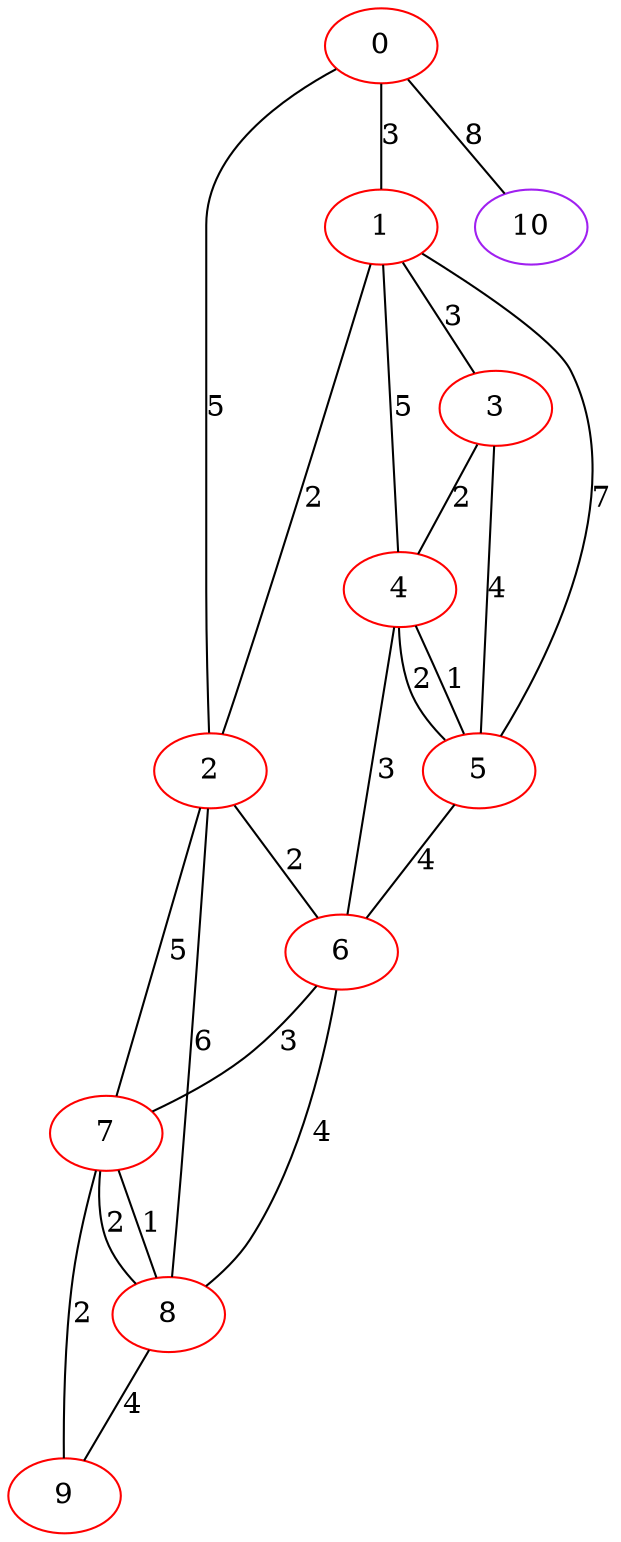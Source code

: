 graph "" {
0 [color=red, weight=1];
1 [color=red, weight=1];
2 [color=red, weight=1];
3 [color=red, weight=1];
4 [color=red, weight=1];
5 [color=red, weight=1];
6 [color=red, weight=1];
7 [color=red, weight=1];
8 [color=red, weight=1];
9 [color=red, weight=1];
10 [color=purple, weight=4];
0 -- 1  [key=0, label=3];
0 -- 2  [key=0, label=5];
0 -- 10  [key=0, label=8];
1 -- 2  [key=0, label=2];
1 -- 3  [key=0, label=3];
1 -- 4  [key=0, label=5];
1 -- 5  [key=0, label=7];
2 -- 8  [key=0, label=6];
2 -- 6  [key=0, label=2];
2 -- 7  [key=0, label=5];
3 -- 4  [key=0, label=2];
3 -- 5  [key=0, label=4];
4 -- 5  [key=0, label=2];
4 -- 5  [key=1, label=1];
4 -- 6  [key=0, label=3];
5 -- 6  [key=0, label=4];
6 -- 8  [key=0, label=4];
6 -- 7  [key=0, label=3];
7 -- 8  [key=0, label=1];
7 -- 8  [key=1, label=2];
7 -- 9  [key=0, label=2];
8 -- 9  [key=0, label=4];
}
